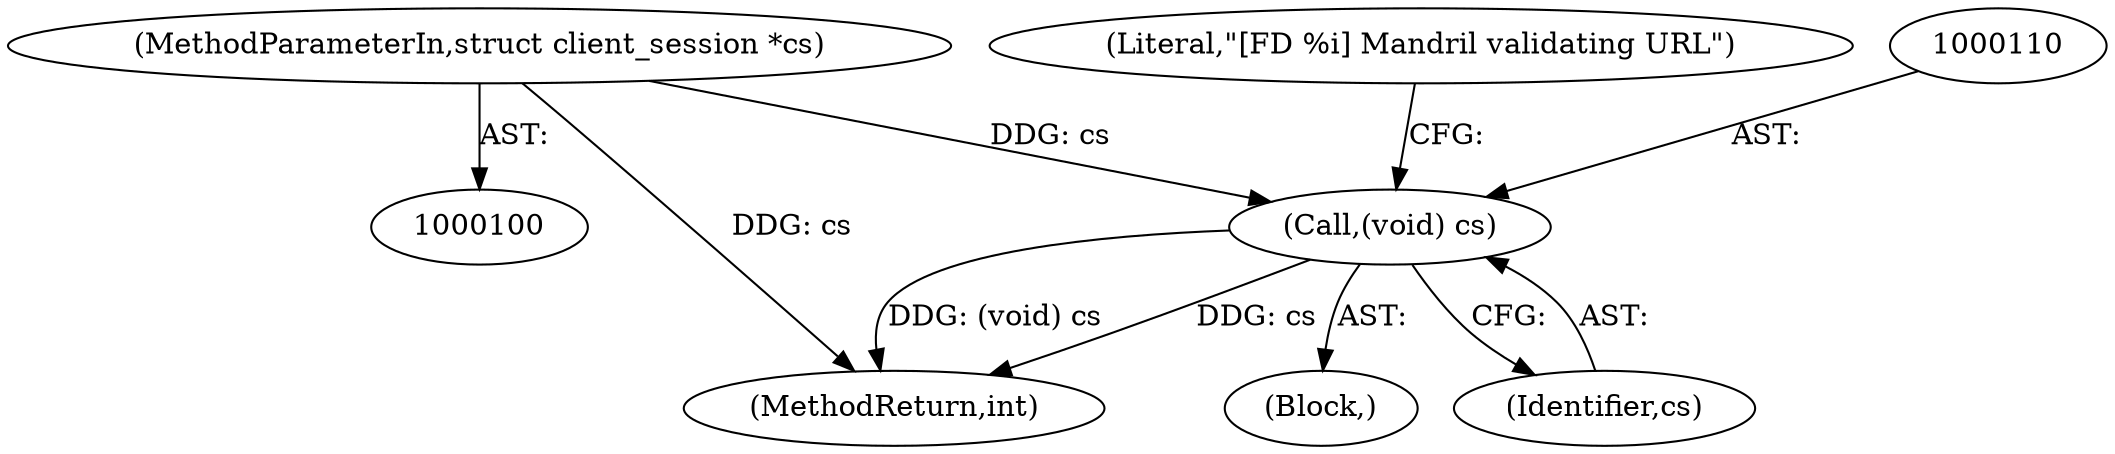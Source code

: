 digraph "0_monkey_15f72c1ee5e0afad20232bdf0fcecab8d62a5d89@pointer" {
"1000109" [label="(Call,(void) cs)"];
"1000102" [label="(MethodParameterIn,struct client_session *cs)"];
"1000174" [label="(MethodReturn,int)"];
"1000113" [label="(Literal,\"[FD %i] Mandril validating URL\")"];
"1000109" [label="(Call,(void) cs)"];
"1000102" [label="(MethodParameterIn,struct client_session *cs)"];
"1000104" [label="(Block,)"];
"1000111" [label="(Identifier,cs)"];
"1000109" -> "1000104"  [label="AST: "];
"1000109" -> "1000111"  [label="CFG: "];
"1000110" -> "1000109"  [label="AST: "];
"1000111" -> "1000109"  [label="AST: "];
"1000113" -> "1000109"  [label="CFG: "];
"1000109" -> "1000174"  [label="DDG: cs"];
"1000109" -> "1000174"  [label="DDG: (void) cs"];
"1000102" -> "1000109"  [label="DDG: cs"];
"1000102" -> "1000100"  [label="AST: "];
"1000102" -> "1000174"  [label="DDG: cs"];
}
